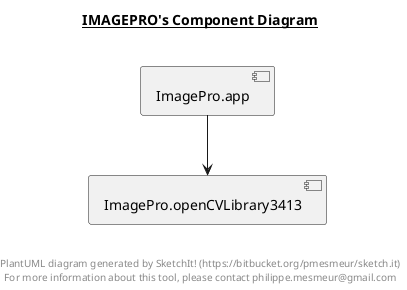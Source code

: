 @startuml

title __IMAGEPRO's Component Diagram__\n

  [ImagePro.app] --> [ImagePro.openCVLibrary3413]


right footer


PlantUML diagram generated by SketchIt! (https://bitbucket.org/pmesmeur/sketch.it)
For more information about this tool, please contact philippe.mesmeur@gmail.com
endfooter

@enduml
